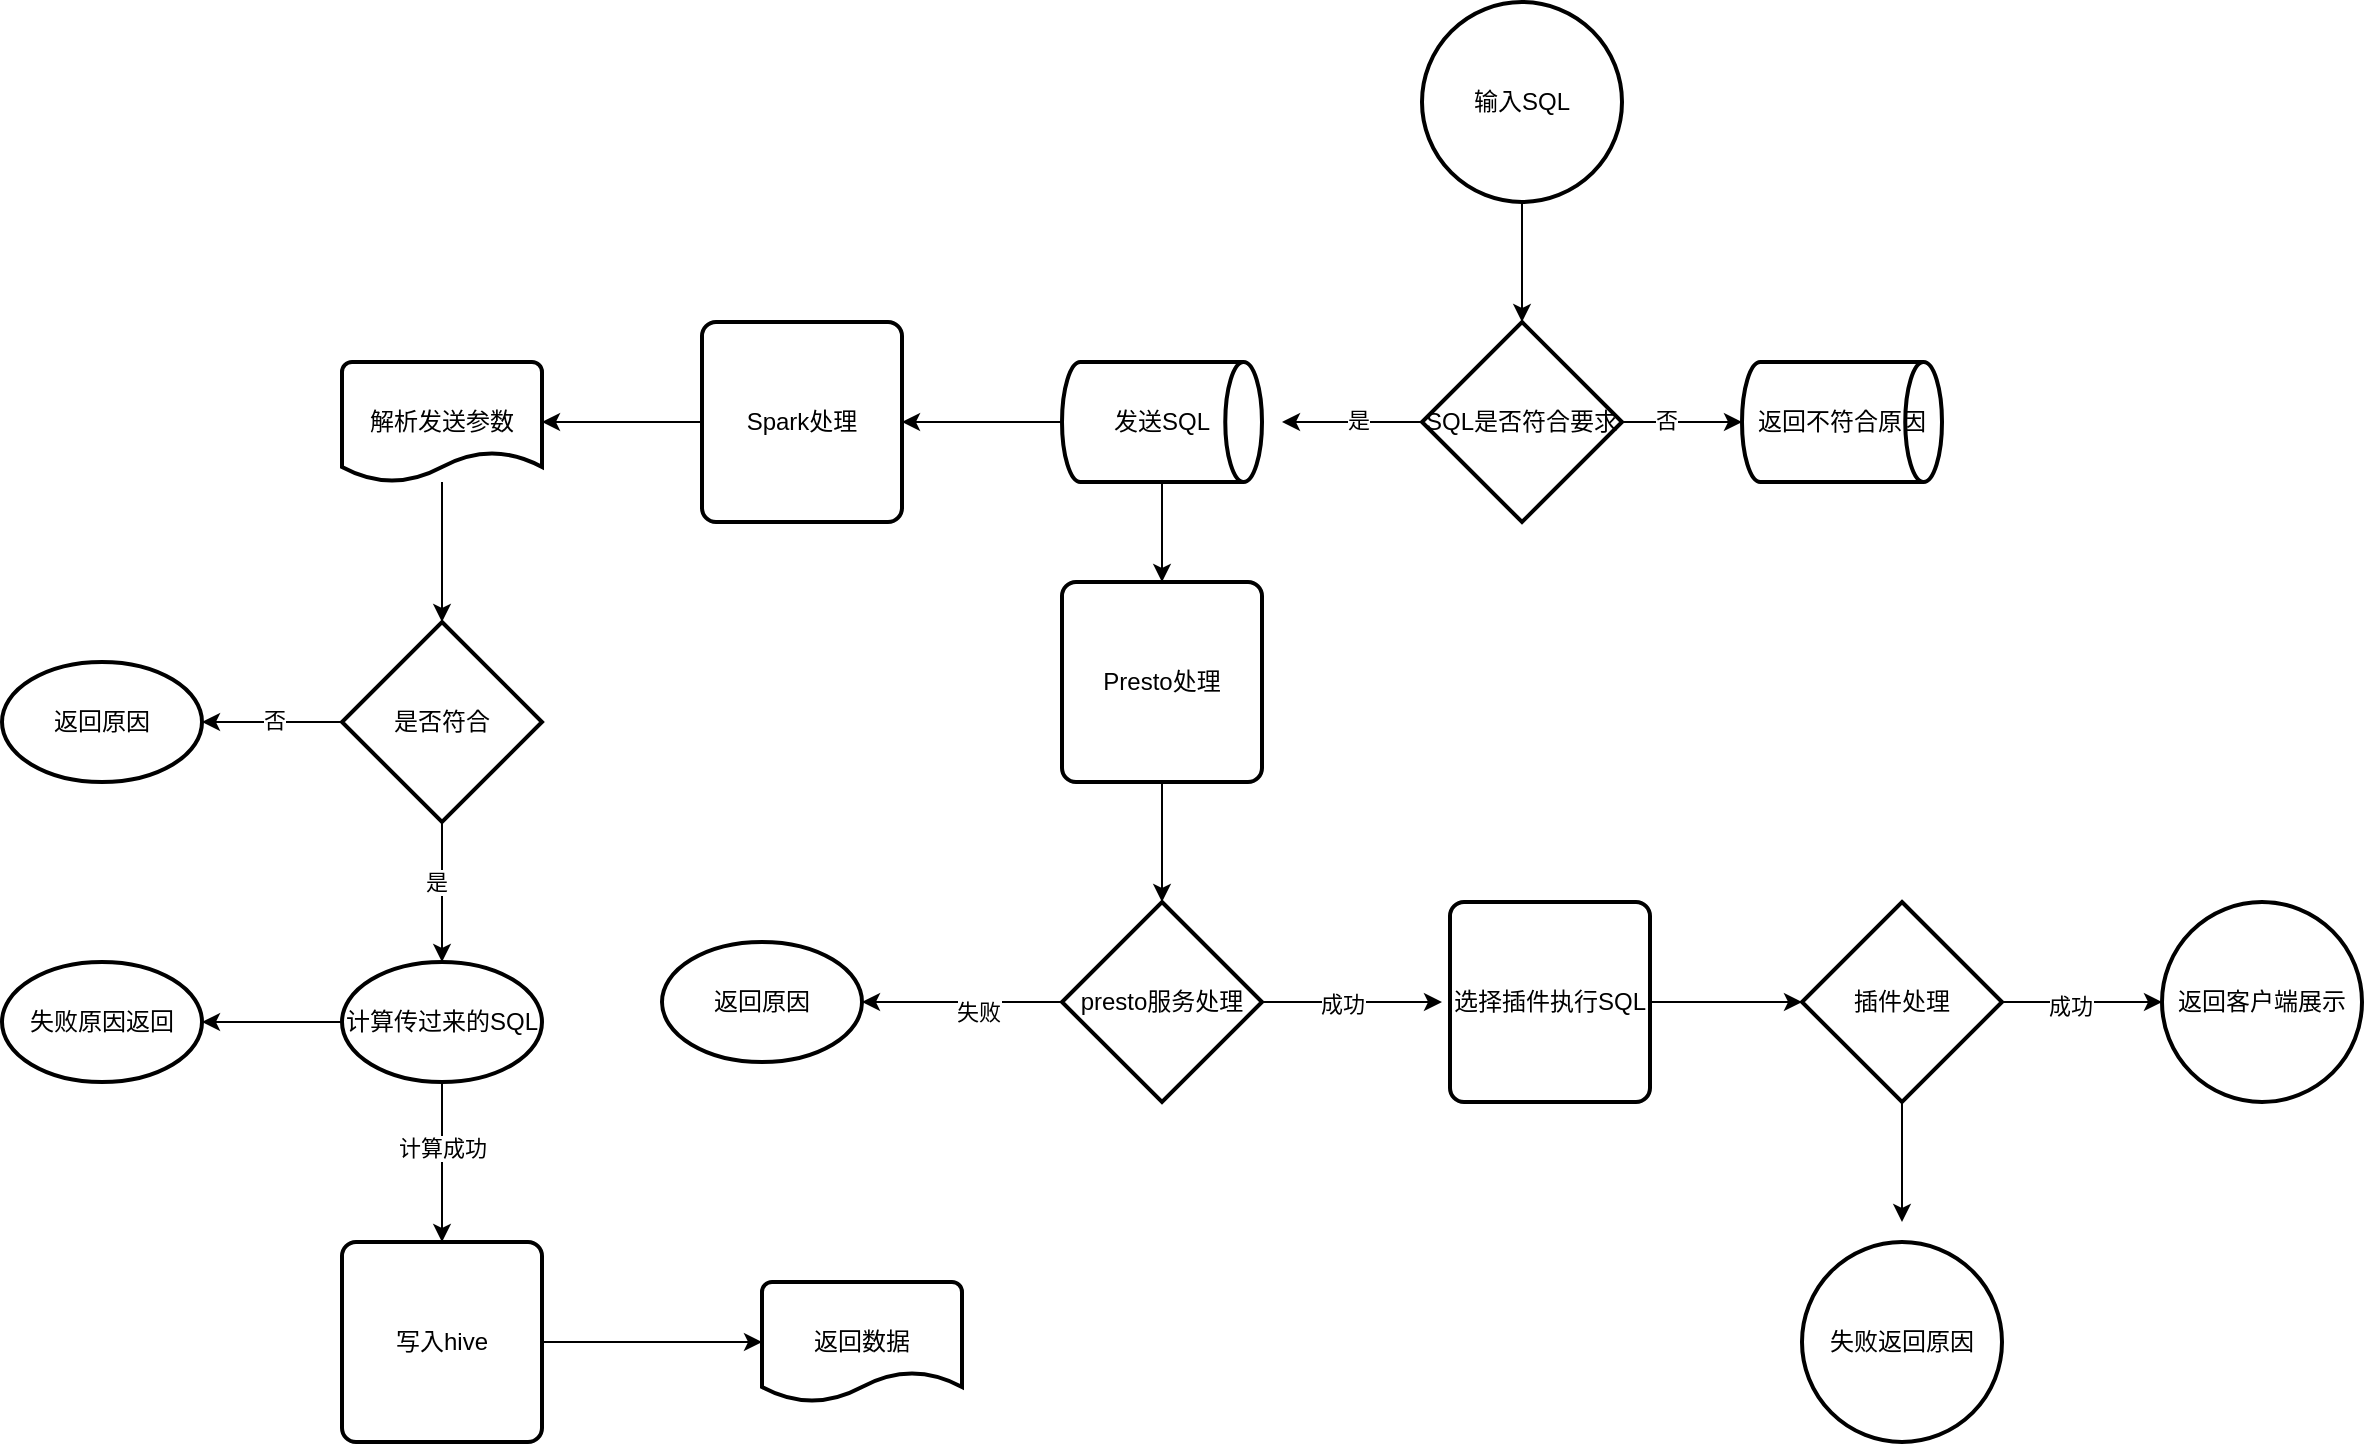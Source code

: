 <mxfile version="22.0.4" type="github" pages="2">
  <diagram name="第 1 页" id="DKHdwaS_EgXVkoqLaVi4">
    <mxGraphModel dx="2261" dy="758" grid="1" gridSize="10" guides="1" tooltips="1" connect="1" arrows="1" fold="1" page="1" pageScale="1" pageWidth="827" pageHeight="1169" math="0" shadow="0">
      <root>
        <mxCell id="0" />
        <mxCell id="1" parent="0" />
        <mxCell id="t237Dnn7dBlNFPeY4iZS-1" value="输入SQL" style="strokeWidth=2;html=1;shape=mxgraph.flowchart.start_2;whiteSpace=wrap;" vertex="1" parent="1">
          <mxGeometry x="400" y="50" width="100" height="100" as="geometry" />
        </mxCell>
        <mxCell id="t237Dnn7dBlNFPeY4iZS-7" style="edgeStyle=orthogonalEdgeStyle;rounded=0;orthogonalLoop=1;jettySize=auto;html=1;exitX=1;exitY=0.5;exitDx=0;exitDy=0;exitPerimeter=0;" edge="1" parent="1" source="t237Dnn7dBlNFPeY4iZS-2" target="t237Dnn7dBlNFPeY4iZS-6">
          <mxGeometry relative="1" as="geometry" />
        </mxCell>
        <mxCell id="t237Dnn7dBlNFPeY4iZS-9" value="否" style="edgeLabel;html=1;align=center;verticalAlign=middle;resizable=0;points=[];" vertex="1" connectable="0" parent="t237Dnn7dBlNFPeY4iZS-7">
          <mxGeometry x="-0.267" y="1" relative="1" as="geometry">
            <mxPoint as="offset" />
          </mxGeometry>
        </mxCell>
        <mxCell id="t237Dnn7dBlNFPeY4iZS-2" value="SQL是否符合要求" style="strokeWidth=2;html=1;shape=mxgraph.flowchart.decision;whiteSpace=wrap;" vertex="1" parent="1">
          <mxGeometry x="400" y="210" width="100" height="100" as="geometry" />
        </mxCell>
        <mxCell id="t237Dnn7dBlNFPeY4iZS-3" style="edgeStyle=orthogonalEdgeStyle;rounded=0;orthogonalLoop=1;jettySize=auto;html=1;entryX=0.5;entryY=0;entryDx=0;entryDy=0;entryPerimeter=0;" edge="1" parent="1" source="t237Dnn7dBlNFPeY4iZS-1" target="t237Dnn7dBlNFPeY4iZS-2">
          <mxGeometry relative="1" as="geometry" />
        </mxCell>
        <mxCell id="t237Dnn7dBlNFPeY4iZS-11" style="edgeStyle=orthogonalEdgeStyle;rounded=0;orthogonalLoop=1;jettySize=auto;html=1;entryX=0.5;entryY=0;entryDx=0;entryDy=0;" edge="1" parent="1" source="t237Dnn7dBlNFPeY4iZS-4" target="t237Dnn7dBlNFPeY4iZS-10">
          <mxGeometry relative="1" as="geometry" />
        </mxCell>
        <mxCell id="t237Dnn7dBlNFPeY4iZS-13" style="edgeStyle=orthogonalEdgeStyle;rounded=0;orthogonalLoop=1;jettySize=auto;html=1;entryX=1;entryY=0.5;entryDx=0;entryDy=0;" edge="1" parent="1" source="t237Dnn7dBlNFPeY4iZS-4" target="t237Dnn7dBlNFPeY4iZS-12">
          <mxGeometry relative="1" as="geometry" />
        </mxCell>
        <mxCell id="t237Dnn7dBlNFPeY4iZS-4" value="发送SQL" style="strokeWidth=2;html=1;shape=mxgraph.flowchart.direct_data;whiteSpace=wrap;" vertex="1" parent="1">
          <mxGeometry x="220" y="230" width="100" height="60" as="geometry" />
        </mxCell>
        <mxCell id="t237Dnn7dBlNFPeY4iZS-5" style="edgeStyle=orthogonalEdgeStyle;rounded=0;orthogonalLoop=1;jettySize=auto;html=1;entryX=1.1;entryY=0.5;entryDx=0;entryDy=0;entryPerimeter=0;" edge="1" parent="1" source="t237Dnn7dBlNFPeY4iZS-2" target="t237Dnn7dBlNFPeY4iZS-4">
          <mxGeometry relative="1" as="geometry" />
        </mxCell>
        <mxCell id="t237Dnn7dBlNFPeY4iZS-8" value="是" style="edgeLabel;html=1;align=center;verticalAlign=middle;resizable=0;points=[];" vertex="1" connectable="0" parent="t237Dnn7dBlNFPeY4iZS-5">
          <mxGeometry x="-0.08" y="-1" relative="1" as="geometry">
            <mxPoint as="offset" />
          </mxGeometry>
        </mxCell>
        <mxCell id="t237Dnn7dBlNFPeY4iZS-6" value="返回不符合原因" style="strokeWidth=2;html=1;shape=mxgraph.flowchart.direct_data;whiteSpace=wrap;" vertex="1" parent="1">
          <mxGeometry x="560" y="230" width="100" height="60" as="geometry" />
        </mxCell>
        <mxCell id="t237Dnn7dBlNFPeY4iZS-10" value="Presto处理" style="rounded=1;whiteSpace=wrap;html=1;absoluteArcSize=1;arcSize=14;strokeWidth=2;" vertex="1" parent="1">
          <mxGeometry x="220" y="340" width="100" height="100" as="geometry" />
        </mxCell>
        <mxCell id="t237Dnn7dBlNFPeY4iZS-12" value="Spark处理" style="rounded=1;whiteSpace=wrap;html=1;absoluteArcSize=1;arcSize=14;strokeWidth=2;" vertex="1" parent="1">
          <mxGeometry x="40" y="210" width="100" height="100" as="geometry" />
        </mxCell>
        <mxCell id="t237Dnn7dBlNFPeY4iZS-14" value="解析发送参数" style="strokeWidth=2;html=1;shape=mxgraph.flowchart.document2;whiteSpace=wrap;size=0.25;" vertex="1" parent="1">
          <mxGeometry x="-140" y="230" width="100" height="60" as="geometry" />
        </mxCell>
        <mxCell id="t237Dnn7dBlNFPeY4iZS-15" style="edgeStyle=orthogonalEdgeStyle;rounded=0;orthogonalLoop=1;jettySize=auto;html=1;entryX=1;entryY=0.5;entryDx=0;entryDy=0;entryPerimeter=0;" edge="1" parent="1" source="t237Dnn7dBlNFPeY4iZS-12" target="t237Dnn7dBlNFPeY4iZS-14">
          <mxGeometry relative="1" as="geometry" />
        </mxCell>
        <mxCell id="t237Dnn7dBlNFPeY4iZS-16" value="是否符合" style="strokeWidth=2;html=1;shape=mxgraph.flowchart.decision;whiteSpace=wrap;" vertex="1" parent="1">
          <mxGeometry x="-140" y="360" width="100" height="100" as="geometry" />
        </mxCell>
        <mxCell id="t237Dnn7dBlNFPeY4iZS-17" style="edgeStyle=orthogonalEdgeStyle;rounded=0;orthogonalLoop=1;jettySize=auto;html=1;entryX=0.5;entryY=0;entryDx=0;entryDy=0;entryPerimeter=0;" edge="1" parent="1" source="t237Dnn7dBlNFPeY4iZS-14" target="t237Dnn7dBlNFPeY4iZS-16">
          <mxGeometry relative="1" as="geometry" />
        </mxCell>
        <mxCell id="t237Dnn7dBlNFPeY4iZS-25" style="edgeStyle=orthogonalEdgeStyle;rounded=0;orthogonalLoop=1;jettySize=auto;html=1;entryX=0.5;entryY=0;entryDx=0;entryDy=0;" edge="1" parent="1" source="t237Dnn7dBlNFPeY4iZS-18" target="t237Dnn7dBlNFPeY4iZS-24">
          <mxGeometry relative="1" as="geometry" />
        </mxCell>
        <mxCell id="t237Dnn7dBlNFPeY4iZS-27" value="计算成功" style="edgeLabel;html=1;align=center;verticalAlign=middle;resizable=0;points=[];" vertex="1" connectable="0" parent="t237Dnn7dBlNFPeY4iZS-25">
          <mxGeometry x="-0.175" relative="1" as="geometry">
            <mxPoint as="offset" />
          </mxGeometry>
        </mxCell>
        <mxCell id="t237Dnn7dBlNFPeY4iZS-18" value="计算传过来的SQL" style="strokeWidth=2;html=1;shape=mxgraph.flowchart.start_1;whiteSpace=wrap;" vertex="1" parent="1">
          <mxGeometry x="-140" y="530" width="100" height="60" as="geometry" />
        </mxCell>
        <mxCell id="t237Dnn7dBlNFPeY4iZS-19" style="edgeStyle=orthogonalEdgeStyle;rounded=0;orthogonalLoop=1;jettySize=auto;html=1;entryX=0.5;entryY=0;entryDx=0;entryDy=0;entryPerimeter=0;" edge="1" parent="1" source="t237Dnn7dBlNFPeY4iZS-16" target="t237Dnn7dBlNFPeY4iZS-18">
          <mxGeometry relative="1" as="geometry" />
        </mxCell>
        <mxCell id="t237Dnn7dBlNFPeY4iZS-23" value="是" style="edgeLabel;html=1;align=center;verticalAlign=middle;resizable=0;points=[];" vertex="1" connectable="0" parent="t237Dnn7dBlNFPeY4iZS-19">
          <mxGeometry x="-0.143" y="-3" relative="1" as="geometry">
            <mxPoint as="offset" />
          </mxGeometry>
        </mxCell>
        <mxCell id="t237Dnn7dBlNFPeY4iZS-20" value="返回原因" style="strokeWidth=2;html=1;shape=mxgraph.flowchart.start_1;whiteSpace=wrap;" vertex="1" parent="1">
          <mxGeometry x="-310" y="380" width="100" height="60" as="geometry" />
        </mxCell>
        <mxCell id="t237Dnn7dBlNFPeY4iZS-21" style="edgeStyle=orthogonalEdgeStyle;rounded=0;orthogonalLoop=1;jettySize=auto;html=1;entryX=1;entryY=0.5;entryDx=0;entryDy=0;entryPerimeter=0;" edge="1" parent="1" source="t237Dnn7dBlNFPeY4iZS-16" target="t237Dnn7dBlNFPeY4iZS-20">
          <mxGeometry relative="1" as="geometry" />
        </mxCell>
        <mxCell id="t237Dnn7dBlNFPeY4iZS-22" value="否" style="edgeLabel;html=1;align=center;verticalAlign=middle;resizable=0;points=[];" vertex="1" connectable="0" parent="t237Dnn7dBlNFPeY4iZS-21">
          <mxGeometry x="-0.029" y="-1" relative="1" as="geometry">
            <mxPoint as="offset" />
          </mxGeometry>
        </mxCell>
        <mxCell id="t237Dnn7dBlNFPeY4iZS-24" value="写入hive" style="rounded=1;whiteSpace=wrap;html=1;absoluteArcSize=1;arcSize=14;strokeWidth=2;" vertex="1" parent="1">
          <mxGeometry x="-140" y="670" width="100" height="100" as="geometry" />
        </mxCell>
        <mxCell id="t237Dnn7dBlNFPeY4iZS-28" value="失败原因返回" style="strokeWidth=2;html=1;shape=mxgraph.flowchart.start_1;whiteSpace=wrap;" vertex="1" parent="1">
          <mxGeometry x="-310" y="530" width="100" height="60" as="geometry" />
        </mxCell>
        <mxCell id="t237Dnn7dBlNFPeY4iZS-29" style="edgeStyle=orthogonalEdgeStyle;rounded=0;orthogonalLoop=1;jettySize=auto;html=1;entryX=1;entryY=0.5;entryDx=0;entryDy=0;entryPerimeter=0;" edge="1" parent="1" source="t237Dnn7dBlNFPeY4iZS-18" target="t237Dnn7dBlNFPeY4iZS-28">
          <mxGeometry relative="1" as="geometry" />
        </mxCell>
        <mxCell id="t237Dnn7dBlNFPeY4iZS-30" value="返回数据" style="strokeWidth=2;html=1;shape=mxgraph.flowchart.document2;whiteSpace=wrap;size=0.25;" vertex="1" parent="1">
          <mxGeometry x="70" y="690" width="100" height="60" as="geometry" />
        </mxCell>
        <mxCell id="t237Dnn7dBlNFPeY4iZS-31" style="edgeStyle=orthogonalEdgeStyle;rounded=0;orthogonalLoop=1;jettySize=auto;html=1;entryX=0;entryY=0.5;entryDx=0;entryDy=0;entryPerimeter=0;" edge="1" parent="1" source="t237Dnn7dBlNFPeY4iZS-24" target="t237Dnn7dBlNFPeY4iZS-30">
          <mxGeometry relative="1" as="geometry" />
        </mxCell>
        <mxCell id="t237Dnn7dBlNFPeY4iZS-35" style="edgeStyle=orthogonalEdgeStyle;rounded=0;orthogonalLoop=1;jettySize=auto;html=1;" edge="1" parent="1" source="t237Dnn7dBlNFPeY4iZS-32" target="t237Dnn7dBlNFPeY4iZS-34">
          <mxGeometry relative="1" as="geometry" />
        </mxCell>
        <mxCell id="t237Dnn7dBlNFPeY4iZS-36" value="失败" style="edgeLabel;html=1;align=center;verticalAlign=middle;resizable=0;points=[];" vertex="1" connectable="0" parent="t237Dnn7dBlNFPeY4iZS-35">
          <mxGeometry x="-0.16" y="5" relative="1" as="geometry">
            <mxPoint as="offset" />
          </mxGeometry>
        </mxCell>
        <mxCell id="t237Dnn7dBlNFPeY4iZS-38" style="edgeStyle=orthogonalEdgeStyle;rounded=0;orthogonalLoop=1;jettySize=auto;html=1;" edge="1" parent="1" source="t237Dnn7dBlNFPeY4iZS-32">
          <mxGeometry relative="1" as="geometry">
            <mxPoint x="410" y="550" as="targetPoint" />
          </mxGeometry>
        </mxCell>
        <mxCell id="t237Dnn7dBlNFPeY4iZS-39" value="成功" style="edgeLabel;html=1;align=center;verticalAlign=middle;resizable=0;points=[];" vertex="1" connectable="0" parent="t237Dnn7dBlNFPeY4iZS-38">
          <mxGeometry x="-0.116" y="-1" relative="1" as="geometry">
            <mxPoint as="offset" />
          </mxGeometry>
        </mxCell>
        <mxCell id="t237Dnn7dBlNFPeY4iZS-32" value="presto服务处理" style="strokeWidth=2;html=1;shape=mxgraph.flowchart.decision;whiteSpace=wrap;" vertex="1" parent="1">
          <mxGeometry x="220" y="500" width="100" height="100" as="geometry" />
        </mxCell>
        <mxCell id="t237Dnn7dBlNFPeY4iZS-33" style="edgeStyle=orthogonalEdgeStyle;rounded=0;orthogonalLoop=1;jettySize=auto;html=1;entryX=0.5;entryY=0;entryDx=0;entryDy=0;entryPerimeter=0;" edge="1" parent="1" source="t237Dnn7dBlNFPeY4iZS-10" target="t237Dnn7dBlNFPeY4iZS-32">
          <mxGeometry relative="1" as="geometry" />
        </mxCell>
        <mxCell id="t237Dnn7dBlNFPeY4iZS-34" value="返回原因" style="strokeWidth=2;html=1;shape=mxgraph.flowchart.start_1;whiteSpace=wrap;" vertex="1" parent="1">
          <mxGeometry x="20" y="520" width="100" height="60" as="geometry" />
        </mxCell>
        <mxCell id="t237Dnn7dBlNFPeY4iZS-37" value="选择插件执行SQL" style="rounded=1;whiteSpace=wrap;html=1;absoluteArcSize=1;arcSize=14;strokeWidth=2;" vertex="1" parent="1">
          <mxGeometry x="414" y="500" width="100" height="100" as="geometry" />
        </mxCell>
        <mxCell id="t237Dnn7dBlNFPeY4iZS-47" style="edgeStyle=orthogonalEdgeStyle;rounded=0;orthogonalLoop=1;jettySize=auto;html=1;" edge="1" parent="1" source="t237Dnn7dBlNFPeY4iZS-40">
          <mxGeometry relative="1" as="geometry">
            <mxPoint x="640" y="660" as="targetPoint" />
          </mxGeometry>
        </mxCell>
        <mxCell id="t237Dnn7dBlNFPeY4iZS-40" value="插件处理" style="strokeWidth=2;html=1;shape=mxgraph.flowchart.decision;whiteSpace=wrap;" vertex="1" parent="1">
          <mxGeometry x="590" y="500" width="100" height="100" as="geometry" />
        </mxCell>
        <mxCell id="t237Dnn7dBlNFPeY4iZS-41" style="edgeStyle=orthogonalEdgeStyle;rounded=0;orthogonalLoop=1;jettySize=auto;html=1;entryX=0;entryY=0.5;entryDx=0;entryDy=0;entryPerimeter=0;" edge="1" parent="1" source="t237Dnn7dBlNFPeY4iZS-37" target="t237Dnn7dBlNFPeY4iZS-40">
          <mxGeometry relative="1" as="geometry" />
        </mxCell>
        <mxCell id="t237Dnn7dBlNFPeY4iZS-43" value="返回客户端展示" style="strokeWidth=2;html=1;shape=mxgraph.flowchart.start_2;whiteSpace=wrap;" vertex="1" parent="1">
          <mxGeometry x="770" y="500" width="100" height="100" as="geometry" />
        </mxCell>
        <mxCell id="t237Dnn7dBlNFPeY4iZS-44" style="edgeStyle=orthogonalEdgeStyle;rounded=0;orthogonalLoop=1;jettySize=auto;html=1;entryX=0;entryY=0.5;entryDx=0;entryDy=0;entryPerimeter=0;" edge="1" parent="1" source="t237Dnn7dBlNFPeY4iZS-40" target="t237Dnn7dBlNFPeY4iZS-43">
          <mxGeometry relative="1" as="geometry" />
        </mxCell>
        <mxCell id="t237Dnn7dBlNFPeY4iZS-45" value="成功" style="edgeLabel;html=1;align=center;verticalAlign=middle;resizable=0;points=[];" vertex="1" connectable="0" parent="t237Dnn7dBlNFPeY4iZS-44">
          <mxGeometry x="-0.15" y="-2" relative="1" as="geometry">
            <mxPoint as="offset" />
          </mxGeometry>
        </mxCell>
        <mxCell id="t237Dnn7dBlNFPeY4iZS-46" value="失败返回原因" style="strokeWidth=2;html=1;shape=mxgraph.flowchart.start_2;whiteSpace=wrap;" vertex="1" parent="1">
          <mxGeometry x="590" y="670" width="100" height="100" as="geometry" />
        </mxCell>
      </root>
    </mxGraphModel>
  </diagram>
  <diagram id="_LE0ZW2tcgWStBWWwnyV" name="第 2 页">
    <mxGraphModel dx="1434" dy="758" grid="1" gridSize="10" guides="1" tooltips="1" connect="1" arrows="1" fold="1" page="1" pageScale="1" pageWidth="827" pageHeight="1169" math="0" shadow="0">
      <root>
        <mxCell id="0" />
        <mxCell id="1" parent="0" />
      </root>
    </mxGraphModel>
  </diagram>
</mxfile>
